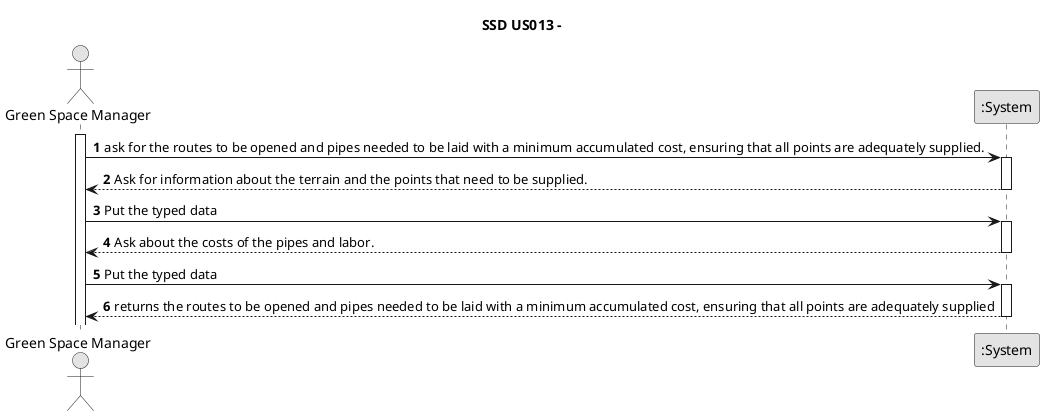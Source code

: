 @startuml
skinparam monochrome true
skinparam packageStyle rectangle
skinparam shadowing false

title SSD US013 -

autonumber

actor "Green Space Manager" as Employee
participant ":System" as System

activate Employee

    Employee -> System : ask for the routes to be opened and pipes needed to be laid with a minimum accumulated cost, ensuring that all points are adequately supplied.
    activate System

        System --> Employee : Ask for information about the terrain and the points that need to be supplied.
    deactivate System

    Employee -> System : Put the typed data
    activate System

            System --> Employee : Ask about the costs of the pipes and labor.
    deactivate System

    Employee -> System : Put the typed data
    activate System

        System --> Employee : returns the routes to be opened and pipes needed to be laid with a minimum accumulated cost, ensuring that all points are adequately supplied
    deactivate System

@enduml
